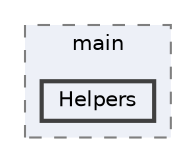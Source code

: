 digraph "E:/Project/Networking Projects/NS3-GUI/src/main/Helpers"
{
 // LATEX_PDF_SIZE
  bgcolor="transparent";
  edge [fontname=Helvetica,fontsize=10,labelfontname=Helvetica,labelfontsize=10];
  node [fontname=Helvetica,fontsize=10,shape=box,height=0.2,width=0.4];
  compound=true
  subgraph clusterdir_35171579173b78a988e056be08039195 {
    graph [ bgcolor="#edf0f7", pencolor="grey50", label="main", fontname=Helvetica,fontsize=10 style="filled,dashed", URL="dir_35171579173b78a988e056be08039195.html",tooltip=""]
  dir_751e2f0c569bd71e959325d283965bbb [label="Helpers", fillcolor="#edf0f7", color="grey25", style="filled,bold", URL="dir_751e2f0c569bd71e959325d283965bbb.html",tooltip=""];
  }
}
